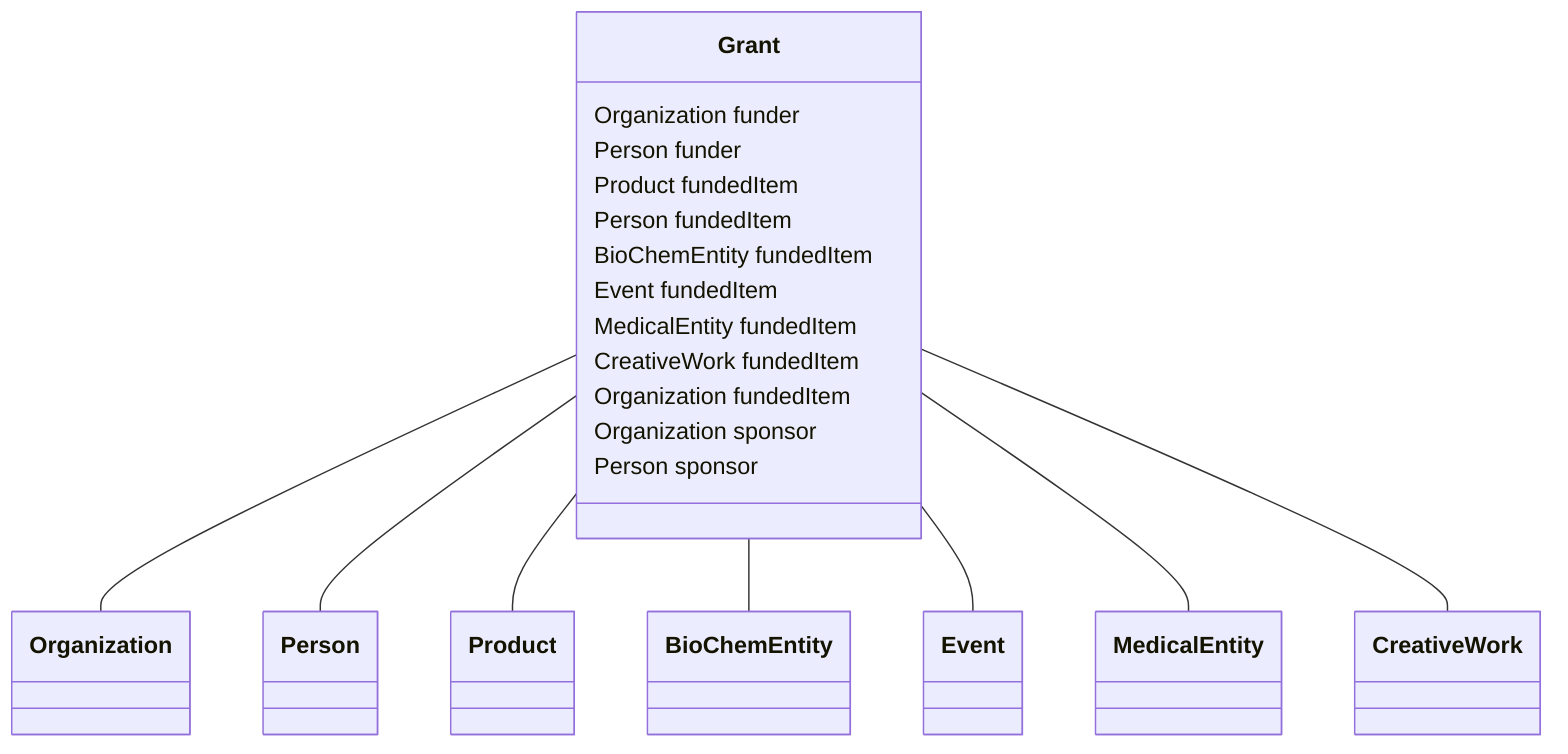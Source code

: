 classDiagram
  Grant -- Organization
  Grant -- Person
  Grant -- Product
  Grant -- BioChemEntity
  Grant -- Event
  Grant -- MedicalEntity
  Grant -- CreativeWork


class Grant {

  Organization funder
  Person funder
  Product fundedItem
  Person fundedItem
  BioChemEntity fundedItem
  Event fundedItem
  MedicalEntity fundedItem
  CreativeWork fundedItem
  Organization fundedItem
  Organization sponsor
  Person sponsor

 }